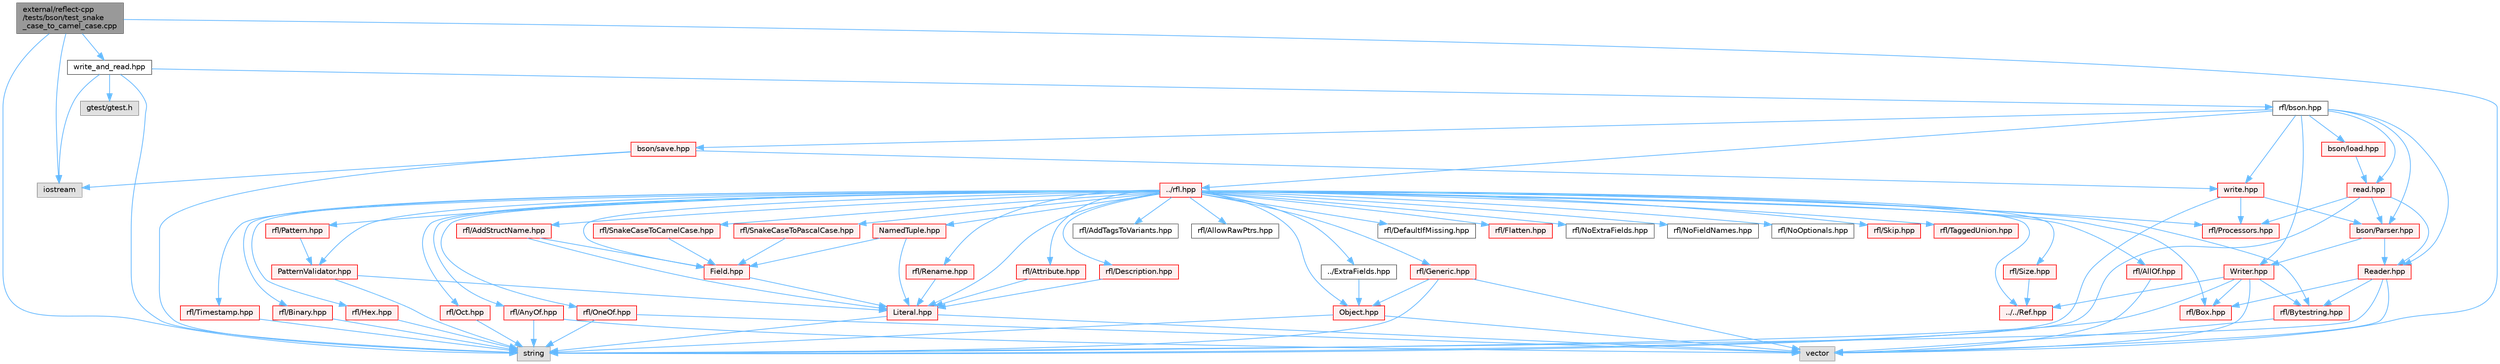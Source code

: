 digraph "external/reflect-cpp/tests/bson/test_snake_case_to_camel_case.cpp"
{
 // LATEX_PDF_SIZE
  bgcolor="transparent";
  edge [fontname=Helvetica,fontsize=10,labelfontname=Helvetica,labelfontsize=10];
  node [fontname=Helvetica,fontsize=10,shape=box,height=0.2,width=0.4];
  Node1 [id="Node000001",label="external/reflect-cpp\l/tests/bson/test_snake\l_case_to_camel_case.cpp",height=0.2,width=0.4,color="gray40", fillcolor="grey60", style="filled", fontcolor="black",tooltip=" "];
  Node1 -> Node2 [id="edge1_Node000001_Node000002",color="steelblue1",style="solid",tooltip=" "];
  Node2 [id="Node000002",label="iostream",height=0.2,width=0.4,color="grey60", fillcolor="#E0E0E0", style="filled",tooltip=" "];
  Node1 -> Node3 [id="edge2_Node000001_Node000003",color="steelblue1",style="solid",tooltip=" "];
  Node3 [id="Node000003",label="string",height=0.2,width=0.4,color="grey60", fillcolor="#E0E0E0", style="filled",tooltip=" "];
  Node1 -> Node4 [id="edge3_Node000001_Node000004",color="steelblue1",style="solid",tooltip=" "];
  Node4 [id="Node000004",label="vector",height=0.2,width=0.4,color="grey60", fillcolor="#E0E0E0", style="filled",tooltip=" "];
  Node1 -> Node5 [id="edge4_Node000001_Node000005",color="steelblue1",style="solid",tooltip=" "];
  Node5 [id="Node000005",label="write_and_read.hpp",height=0.2,width=0.4,color="grey40", fillcolor="white", style="filled",URL="$bson_2write__and__read_8hpp.html",tooltip=" "];
  Node5 -> Node6 [id="edge5_Node000005_Node000006",color="steelblue1",style="solid",tooltip=" "];
  Node6 [id="Node000006",label="gtest/gtest.h",height=0.2,width=0.4,color="grey60", fillcolor="#E0E0E0", style="filled",tooltip=" "];
  Node5 -> Node2 [id="edge6_Node000005_Node000002",color="steelblue1",style="solid",tooltip=" "];
  Node5 -> Node7 [id="edge7_Node000005_Node000007",color="steelblue1",style="solid",tooltip=" "];
  Node7 [id="Node000007",label="rfl/bson.hpp",height=0.2,width=0.4,color="grey40", fillcolor="white", style="filled",URL="$bson_8hpp.html",tooltip=" "];
  Node7 -> Node8 [id="edge8_Node000007_Node000008",color="steelblue1",style="solid",tooltip=" "];
  Node8 [id="Node000008",label="../rfl.hpp",height=0.2,width=0.4,color="red", fillcolor="#FFF0F0", style="filled",URL="$rfl_8hpp.html",tooltip=" "];
  Node8 -> Node9 [id="edge9_Node000008_Node000009",color="steelblue1",style="solid",tooltip=" "];
  Node9 [id="Node000009",label="rfl/AddStructName.hpp",height=0.2,width=0.4,color="red", fillcolor="#FFF0F0", style="filled",URL="$_add_struct_name_8hpp.html",tooltip=" "];
  Node9 -> Node11 [id="edge10_Node000009_Node000011",color="steelblue1",style="solid",tooltip=" "];
  Node11 [id="Node000011",label="Field.hpp",height=0.2,width=0.4,color="red", fillcolor="#FFF0F0", style="filled",URL="$_field_8hpp.html",tooltip=" "];
  Node11 -> Node16 [id="edge11_Node000011_Node000016",color="steelblue1",style="solid",tooltip=" "];
  Node16 [id="Node000016",label="Literal.hpp",height=0.2,width=0.4,color="red", fillcolor="#FFF0F0", style="filled",URL="$_literal_8hpp.html",tooltip=" "];
  Node16 -> Node3 [id="edge12_Node000016_Node000003",color="steelblue1",style="solid",tooltip=" "];
  Node16 -> Node4 [id="edge13_Node000016_Node000004",color="steelblue1",style="solid",tooltip=" "];
  Node9 -> Node16 [id="edge14_Node000009_Node000016",color="steelblue1",style="solid",tooltip=" "];
  Node8 -> Node57 [id="edge15_Node000008_Node000057",color="steelblue1",style="solid",tooltip=" "];
  Node57 [id="Node000057",label="rfl/AddTagsToVariants.hpp",height=0.2,width=0.4,color="grey40", fillcolor="white", style="filled",URL="$_add_tags_to_variants_8hpp.html",tooltip=" "];
  Node8 -> Node58 [id="edge16_Node000008_Node000058",color="steelblue1",style="solid",tooltip=" "];
  Node58 [id="Node000058",label="rfl/AllOf.hpp",height=0.2,width=0.4,color="red", fillcolor="#FFF0F0", style="filled",URL="$_all_of_8hpp.html",tooltip=" "];
  Node58 -> Node4 [id="edge17_Node000058_Node000004",color="steelblue1",style="solid",tooltip=" "];
  Node8 -> Node67 [id="edge18_Node000008_Node000067",color="steelblue1",style="solid",tooltip=" "];
  Node67 [id="Node000067",label="rfl/AllowRawPtrs.hpp",height=0.2,width=0.4,color="grey40", fillcolor="white", style="filled",URL="$_allow_raw_ptrs_8hpp.html",tooltip=" "];
  Node8 -> Node68 [id="edge19_Node000008_Node000068",color="steelblue1",style="solid",tooltip=" "];
  Node68 [id="Node000068",label="rfl/AnyOf.hpp",height=0.2,width=0.4,color="red", fillcolor="#FFF0F0", style="filled",URL="$_any_of_8hpp.html",tooltip=" "];
  Node68 -> Node3 [id="edge20_Node000068_Node000003",color="steelblue1",style="solid",tooltip=" "];
  Node68 -> Node4 [id="edge21_Node000068_Node000004",color="steelblue1",style="solid",tooltip=" "];
  Node8 -> Node70 [id="edge22_Node000008_Node000070",color="steelblue1",style="solid",tooltip=" "];
  Node70 [id="Node000070",label="rfl/Attribute.hpp",height=0.2,width=0.4,color="red", fillcolor="#FFF0F0", style="filled",URL="$_attribute_8hpp.html",tooltip=" "];
  Node70 -> Node16 [id="edge23_Node000070_Node000016",color="steelblue1",style="solid",tooltip=" "];
  Node8 -> Node71 [id="edge24_Node000008_Node000071",color="steelblue1",style="solid",tooltip=" "];
  Node71 [id="Node000071",label="rfl/Binary.hpp",height=0.2,width=0.4,color="red", fillcolor="#FFF0F0", style="filled",URL="$_binary_8hpp.html",tooltip=" "];
  Node71 -> Node3 [id="edge25_Node000071_Node000003",color="steelblue1",style="solid",tooltip=" "];
  Node8 -> Node73 [id="edge26_Node000008_Node000073",color="steelblue1",style="solid",tooltip=" "];
  Node73 [id="Node000073",label="rfl/Box.hpp",height=0.2,width=0.4,color="red", fillcolor="#FFF0F0", style="filled",URL="$_box_8hpp.html",tooltip=" "];
  Node8 -> Node74 [id="edge27_Node000008_Node000074",color="steelblue1",style="solid",tooltip=" "];
  Node74 [id="Node000074",label="rfl/Bytestring.hpp",height=0.2,width=0.4,color="red", fillcolor="#FFF0F0", style="filled",URL="$_bytestring_8hpp.html",tooltip=" "];
  Node74 -> Node4 [id="edge28_Node000074_Node000004",color="steelblue1",style="solid",tooltip=" "];
  Node8 -> Node75 [id="edge29_Node000008_Node000075",color="steelblue1",style="solid",tooltip=" "];
  Node75 [id="Node000075",label="rfl/DefaultIfMissing.hpp",height=0.2,width=0.4,color="grey40", fillcolor="white", style="filled",URL="$_default_if_missing_8hpp.html",tooltip=" "];
  Node8 -> Node76 [id="edge30_Node000008_Node000076",color="steelblue1",style="solid",tooltip=" "];
  Node76 [id="Node000076",label="rfl/Description.hpp",height=0.2,width=0.4,color="red", fillcolor="#FFF0F0", style="filled",URL="$_description_8hpp.html",tooltip=" "];
  Node76 -> Node16 [id="edge31_Node000076_Node000016",color="steelblue1",style="solid",tooltip=" "];
  Node8 -> Node51 [id="edge32_Node000008_Node000051",color="steelblue1",style="solid",tooltip=" "];
  Node51 [id="Node000051",label="../ExtraFields.hpp",height=0.2,width=0.4,color="grey40", fillcolor="white", style="filled",URL="$_extra_fields_8hpp.html",tooltip=" "];
  Node51 -> Node52 [id="edge33_Node000051_Node000052",color="steelblue1",style="solid",tooltip=" "];
  Node52 [id="Node000052",label="Object.hpp",height=0.2,width=0.4,color="red", fillcolor="#FFF0F0", style="filled",URL="$_object_8hpp.html",tooltip=" "];
  Node52 -> Node3 [id="edge34_Node000052_Node000003",color="steelblue1",style="solid",tooltip=" "];
  Node52 -> Node4 [id="edge35_Node000052_Node000004",color="steelblue1",style="solid",tooltip=" "];
  Node8 -> Node11 [id="edge36_Node000008_Node000011",color="steelblue1",style="solid",tooltip=" "];
  Node8 -> Node77 [id="edge37_Node000008_Node000077",color="steelblue1",style="solid",tooltip=" "];
  Node77 [id="Node000077",label="rfl/Flatten.hpp",height=0.2,width=0.4,color="red", fillcolor="#FFF0F0", style="filled",URL="$_flatten_8hpp.html",tooltip=" "];
  Node8 -> Node78 [id="edge38_Node000008_Node000078",color="steelblue1",style="solid",tooltip=" "];
  Node78 [id="Node000078",label="rfl/Generic.hpp",height=0.2,width=0.4,color="red", fillcolor="#FFF0F0", style="filled",URL="$_generic_8hpp.html",tooltip=" "];
  Node78 -> Node3 [id="edge39_Node000078_Node000003",color="steelblue1",style="solid",tooltip=" "];
  Node78 -> Node4 [id="edge40_Node000078_Node000004",color="steelblue1",style="solid",tooltip=" "];
  Node78 -> Node52 [id="edge41_Node000078_Node000052",color="steelblue1",style="solid",tooltip=" "];
  Node8 -> Node80 [id="edge42_Node000008_Node000080",color="steelblue1",style="solid",tooltip=" "];
  Node80 [id="Node000080",label="rfl/Hex.hpp",height=0.2,width=0.4,color="red", fillcolor="#FFF0F0", style="filled",URL="$_hex_8hpp.html",tooltip=" "];
  Node80 -> Node3 [id="edge43_Node000080_Node000003",color="steelblue1",style="solid",tooltip=" "];
  Node8 -> Node16 [id="edge44_Node000008_Node000016",color="steelblue1",style="solid",tooltip=" "];
  Node8 -> Node45 [id="edge45_Node000008_Node000045",color="steelblue1",style="solid",tooltip=" "];
  Node45 [id="Node000045",label="NamedTuple.hpp",height=0.2,width=0.4,color="red", fillcolor="#FFF0F0", style="filled",URL="$_named_tuple_8hpp.html",tooltip=" "];
  Node45 -> Node11 [id="edge46_Node000045_Node000011",color="steelblue1",style="solid",tooltip=" "];
  Node45 -> Node16 [id="edge47_Node000045_Node000016",color="steelblue1",style="solid",tooltip=" "];
  Node8 -> Node81 [id="edge48_Node000008_Node000081",color="steelblue1",style="solid",tooltip=" "];
  Node81 [id="Node000081",label="rfl/NoExtraFields.hpp",height=0.2,width=0.4,color="grey40", fillcolor="white", style="filled",URL="$_no_extra_fields_8hpp.html",tooltip=" "];
  Node8 -> Node82 [id="edge49_Node000008_Node000082",color="steelblue1",style="solid",tooltip=" "];
  Node82 [id="Node000082",label="rfl/NoFieldNames.hpp",height=0.2,width=0.4,color="grey40", fillcolor="white", style="filled",URL="$_no_field_names_8hpp.html",tooltip=" "];
  Node8 -> Node83 [id="edge50_Node000008_Node000083",color="steelblue1",style="solid",tooltip=" "];
  Node83 [id="Node000083",label="rfl/NoOptionals.hpp",height=0.2,width=0.4,color="grey40", fillcolor="white", style="filled",URL="$_no_optionals_8hpp.html",tooltip=" "];
  Node8 -> Node52 [id="edge51_Node000008_Node000052",color="steelblue1",style="solid",tooltip=" "];
  Node8 -> Node84 [id="edge52_Node000008_Node000084",color="steelblue1",style="solid",tooltip=" "];
  Node84 [id="Node000084",label="rfl/Oct.hpp",height=0.2,width=0.4,color="red", fillcolor="#FFF0F0", style="filled",URL="$_oct_8hpp.html",tooltip=" "];
  Node84 -> Node3 [id="edge53_Node000084_Node000003",color="steelblue1",style="solid",tooltip=" "];
  Node8 -> Node86 [id="edge54_Node000008_Node000086",color="steelblue1",style="solid",tooltip=" "];
  Node86 [id="Node000086",label="rfl/OneOf.hpp",height=0.2,width=0.4,color="red", fillcolor="#FFF0F0", style="filled",URL="$_one_of_8hpp.html",tooltip=" "];
  Node86 -> Node3 [id="edge55_Node000086_Node000003",color="steelblue1",style="solid",tooltip=" "];
  Node86 -> Node4 [id="edge56_Node000086_Node000004",color="steelblue1",style="solid",tooltip=" "];
  Node8 -> Node87 [id="edge57_Node000008_Node000087",color="steelblue1",style="solid",tooltip=" "];
  Node87 [id="Node000087",label="rfl/Pattern.hpp",height=0.2,width=0.4,color="red", fillcolor="#FFF0F0", style="filled",URL="$_pattern_8hpp.html",tooltip=" "];
  Node87 -> Node88 [id="edge58_Node000087_Node000088",color="steelblue1",style="solid",tooltip=" "];
  Node88 [id="Node000088",label="PatternValidator.hpp",height=0.2,width=0.4,color="red", fillcolor="#FFF0F0", style="filled",URL="$_pattern_validator_8hpp.html",tooltip=" "];
  Node88 -> Node3 [id="edge59_Node000088_Node000003",color="steelblue1",style="solid",tooltip=" "];
  Node88 -> Node16 [id="edge60_Node000088_Node000016",color="steelblue1",style="solid",tooltip=" "];
  Node8 -> Node88 [id="edge61_Node000008_Node000088",color="steelblue1",style="solid",tooltip=" "];
  Node8 -> Node94 [id="edge62_Node000008_Node000094",color="steelblue1",style="solid",tooltip=" "];
  Node94 [id="Node000094",label="rfl/Processors.hpp",height=0.2,width=0.4,color="red", fillcolor="#FFF0F0", style="filled",URL="$_processors_8hpp.html",tooltip=" "];
  Node8 -> Node61 [id="edge63_Node000008_Node000061",color="steelblue1",style="solid",tooltip=" "];
  Node61 [id="Node000061",label="../../Ref.hpp",height=0.2,width=0.4,color="red", fillcolor="#FFF0F0", style="filled",URL="$_ref_8hpp.html",tooltip=" "];
  Node8 -> Node103 [id="edge64_Node000008_Node000103",color="steelblue1",style="solid",tooltip=" "];
  Node103 [id="Node000103",label="rfl/Rename.hpp",height=0.2,width=0.4,color="red", fillcolor="#FFF0F0", style="filled",URL="$_rename_8hpp.html",tooltip=" "];
  Node103 -> Node16 [id="edge65_Node000103_Node000016",color="steelblue1",style="solid",tooltip=" "];
  Node8 -> Node104 [id="edge66_Node000008_Node000104",color="steelblue1",style="solid",tooltip=" "];
  Node104 [id="Node000104",label="rfl/Size.hpp",height=0.2,width=0.4,color="red", fillcolor="#FFF0F0", style="filled",URL="$_size_8hpp.html",tooltip=" "];
  Node104 -> Node61 [id="edge67_Node000104_Node000061",color="steelblue1",style="solid",tooltip=" "];
  Node8 -> Node105 [id="edge68_Node000008_Node000105",color="steelblue1",style="solid",tooltip=" "];
  Node105 [id="Node000105",label="rfl/Skip.hpp",height=0.2,width=0.4,color="red", fillcolor="#FFF0F0", style="filled",URL="$_skip_8hpp.html",tooltip=" "];
  Node8 -> Node107 [id="edge69_Node000008_Node000107",color="steelblue1",style="solid",tooltip=" "];
  Node107 [id="Node000107",label="rfl/SnakeCaseToCamelCase.hpp",height=0.2,width=0.4,color="red", fillcolor="#FFF0F0", style="filled",URL="$_snake_case_to_camel_case_8hpp.html",tooltip=" "];
  Node107 -> Node11 [id="edge70_Node000107_Node000011",color="steelblue1",style="solid",tooltip=" "];
  Node8 -> Node110 [id="edge71_Node000008_Node000110",color="steelblue1",style="solid",tooltip=" "];
  Node110 [id="Node000110",label="rfl/SnakeCaseToPascalCase.hpp",height=0.2,width=0.4,color="red", fillcolor="#FFF0F0", style="filled",URL="$_snake_case_to_pascal_case_8hpp.html",tooltip=" "];
  Node110 -> Node11 [id="edge72_Node000110_Node000011",color="steelblue1",style="solid",tooltip=" "];
  Node8 -> Node111 [id="edge73_Node000008_Node000111",color="steelblue1",style="solid",tooltip=" "];
  Node111 [id="Node000111",label="rfl/TaggedUnion.hpp",height=0.2,width=0.4,color="red", fillcolor="#FFF0F0", style="filled",URL="$_tagged_union_8hpp.html",tooltip=" "];
  Node8 -> Node153 [id="edge74_Node000008_Node000153",color="steelblue1",style="solid",tooltip=" "];
  Node153 [id="Node000153",label="rfl/Timestamp.hpp",height=0.2,width=0.4,color="red", fillcolor="#FFF0F0", style="filled",URL="$_timestamp_8hpp.html",tooltip=" "];
  Node153 -> Node3 [id="edge75_Node000153_Node000003",color="steelblue1",style="solid",tooltip=" "];
  Node7 -> Node299 [id="edge76_Node000007_Node000299",color="steelblue1",style="solid",tooltip=" "];
  Node299 [id="Node000299",label="bson/Parser.hpp",height=0.2,width=0.4,color="red", fillcolor="#FFF0F0", style="filled",URL="$bson_2_parser_8hpp.html",tooltip=" "];
  Node299 -> Node301 [id="edge77_Node000299_Node000301",color="steelblue1",style="solid",tooltip=" "];
  Node301 [id="Node000301",label="Reader.hpp",height=0.2,width=0.4,color="red", fillcolor="#FFF0F0", style="filled",URL="$bson_2_reader_8hpp.html",tooltip=" "];
  Node301 -> Node3 [id="edge78_Node000301_Node000003",color="steelblue1",style="solid",tooltip=" "];
  Node301 -> Node4 [id="edge79_Node000301_Node000004",color="steelblue1",style="solid",tooltip=" "];
  Node301 -> Node73 [id="edge80_Node000301_Node000073",color="steelblue1",style="solid",tooltip=" "];
  Node301 -> Node74 [id="edge81_Node000301_Node000074",color="steelblue1",style="solid",tooltip=" "];
  Node299 -> Node302 [id="edge82_Node000299_Node000302",color="steelblue1",style="solid",tooltip=" "];
  Node302 [id="Node000302",label="Writer.hpp",height=0.2,width=0.4,color="red", fillcolor="#FFF0F0", style="filled",URL="$bson_2_writer_8hpp.html",tooltip=" "];
  Node302 -> Node3 [id="edge83_Node000302_Node000003",color="steelblue1",style="solid",tooltip=" "];
  Node302 -> Node4 [id="edge84_Node000302_Node000004",color="steelblue1",style="solid",tooltip=" "];
  Node302 -> Node73 [id="edge85_Node000302_Node000073",color="steelblue1",style="solid",tooltip=" "];
  Node302 -> Node74 [id="edge86_Node000302_Node000074",color="steelblue1",style="solid",tooltip=" "];
  Node302 -> Node61 [id="edge87_Node000302_Node000061",color="steelblue1",style="solid",tooltip=" "];
  Node7 -> Node301 [id="edge88_Node000007_Node000301",color="steelblue1",style="solid",tooltip=" "];
  Node7 -> Node302 [id="edge89_Node000007_Node000302",color="steelblue1",style="solid",tooltip=" "];
  Node7 -> Node303 [id="edge90_Node000007_Node000303",color="steelblue1",style="solid",tooltip=" "];
  Node303 [id="Node000303",label="bson/load.hpp",height=0.2,width=0.4,color="red", fillcolor="#FFF0F0", style="filled",URL="$bson_2load_8hpp.html",tooltip=" "];
  Node303 -> Node306 [id="edge91_Node000303_Node000306",color="steelblue1",style="solid",tooltip=" "];
  Node306 [id="Node000306",label="read.hpp",height=0.2,width=0.4,color="red", fillcolor="#FFF0F0", style="filled",URL="$bson_2read_8hpp.html",tooltip=" "];
  Node306 -> Node3 [id="edge92_Node000306_Node000003",color="steelblue1",style="solid",tooltip=" "];
  Node306 -> Node94 [id="edge93_Node000306_Node000094",color="steelblue1",style="solid",tooltip=" "];
  Node306 -> Node299 [id="edge94_Node000306_Node000299",color="steelblue1",style="solid",tooltip=" "];
  Node306 -> Node301 [id="edge95_Node000306_Node000301",color="steelblue1",style="solid",tooltip=" "];
  Node7 -> Node306 [id="edge96_Node000007_Node000306",color="steelblue1",style="solid",tooltip=" "];
  Node7 -> Node307 [id="edge97_Node000007_Node000307",color="steelblue1",style="solid",tooltip=" "];
  Node307 [id="Node000307",label="bson/save.hpp",height=0.2,width=0.4,color="red", fillcolor="#FFF0F0", style="filled",URL="$bson_2save_8hpp.html",tooltip=" "];
  Node307 -> Node2 [id="edge98_Node000307_Node000002",color="steelblue1",style="solid",tooltip=" "];
  Node307 -> Node3 [id="edge99_Node000307_Node000003",color="steelblue1",style="solid",tooltip=" "];
  Node307 -> Node309 [id="edge100_Node000307_Node000309",color="steelblue1",style="solid",tooltip=" "];
  Node309 [id="Node000309",label="write.hpp",height=0.2,width=0.4,color="red", fillcolor="#FFF0F0", style="filled",URL="$bson_2write_8hpp.html",tooltip=" "];
  Node309 -> Node3 [id="edge101_Node000309_Node000003",color="steelblue1",style="solid",tooltip=" "];
  Node309 -> Node94 [id="edge102_Node000309_Node000094",color="steelblue1",style="solid",tooltip=" "];
  Node309 -> Node299 [id="edge103_Node000309_Node000299",color="steelblue1",style="solid",tooltip=" "];
  Node7 -> Node309 [id="edge104_Node000007_Node000309",color="steelblue1",style="solid",tooltip=" "];
  Node5 -> Node3 [id="edge105_Node000005_Node000003",color="steelblue1",style="solid",tooltip=" "];
}
